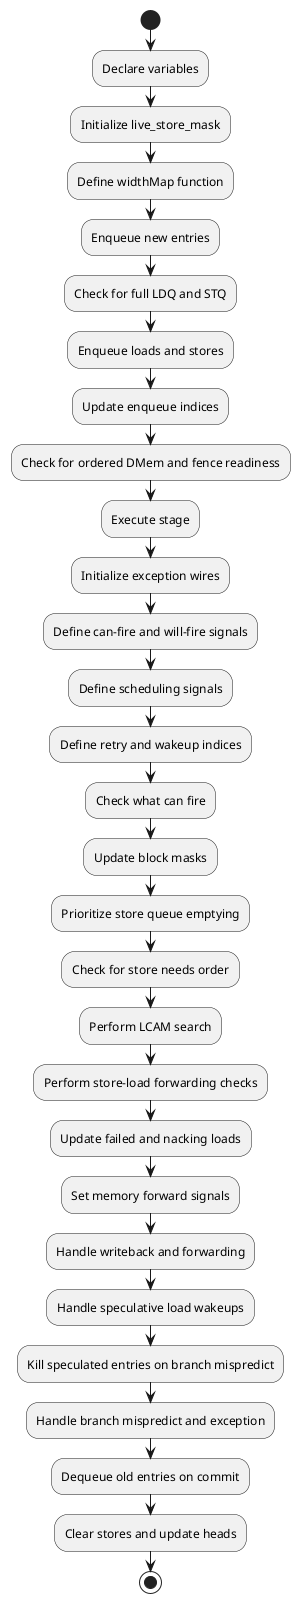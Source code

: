 @startuml

start

:Declare variables;
:Initialize live_store_mask;
:Define widthMap function;

:Enqueue new entries;
:Check for full LDQ and STQ;
:Enqueue loads and stores;
:Update enqueue indices;

:Check for ordered DMem and fence readiness;

:Execute stage;
:Initialize exception wires;
:Define can-fire and will-fire signals;
:Define scheduling signals;
:Define retry and wakeup indices;
:Check what can fire;
:Update block masks;
:Prioritize store queue emptying;
:Check for store needs order;
:Perform LCAM search;
:Perform store-load forwarding checks;
:Update failed and nacking loads;
:Set memory forward signals;
:Handle writeback and forwarding;
:Handle speculative load wakeups;
:Kill speculated entries on branch mispredict;
:Handle branch mispredict and exception;
:Dequeue old entries on commit;
:Clear stores and update heads;

stop

@enduml